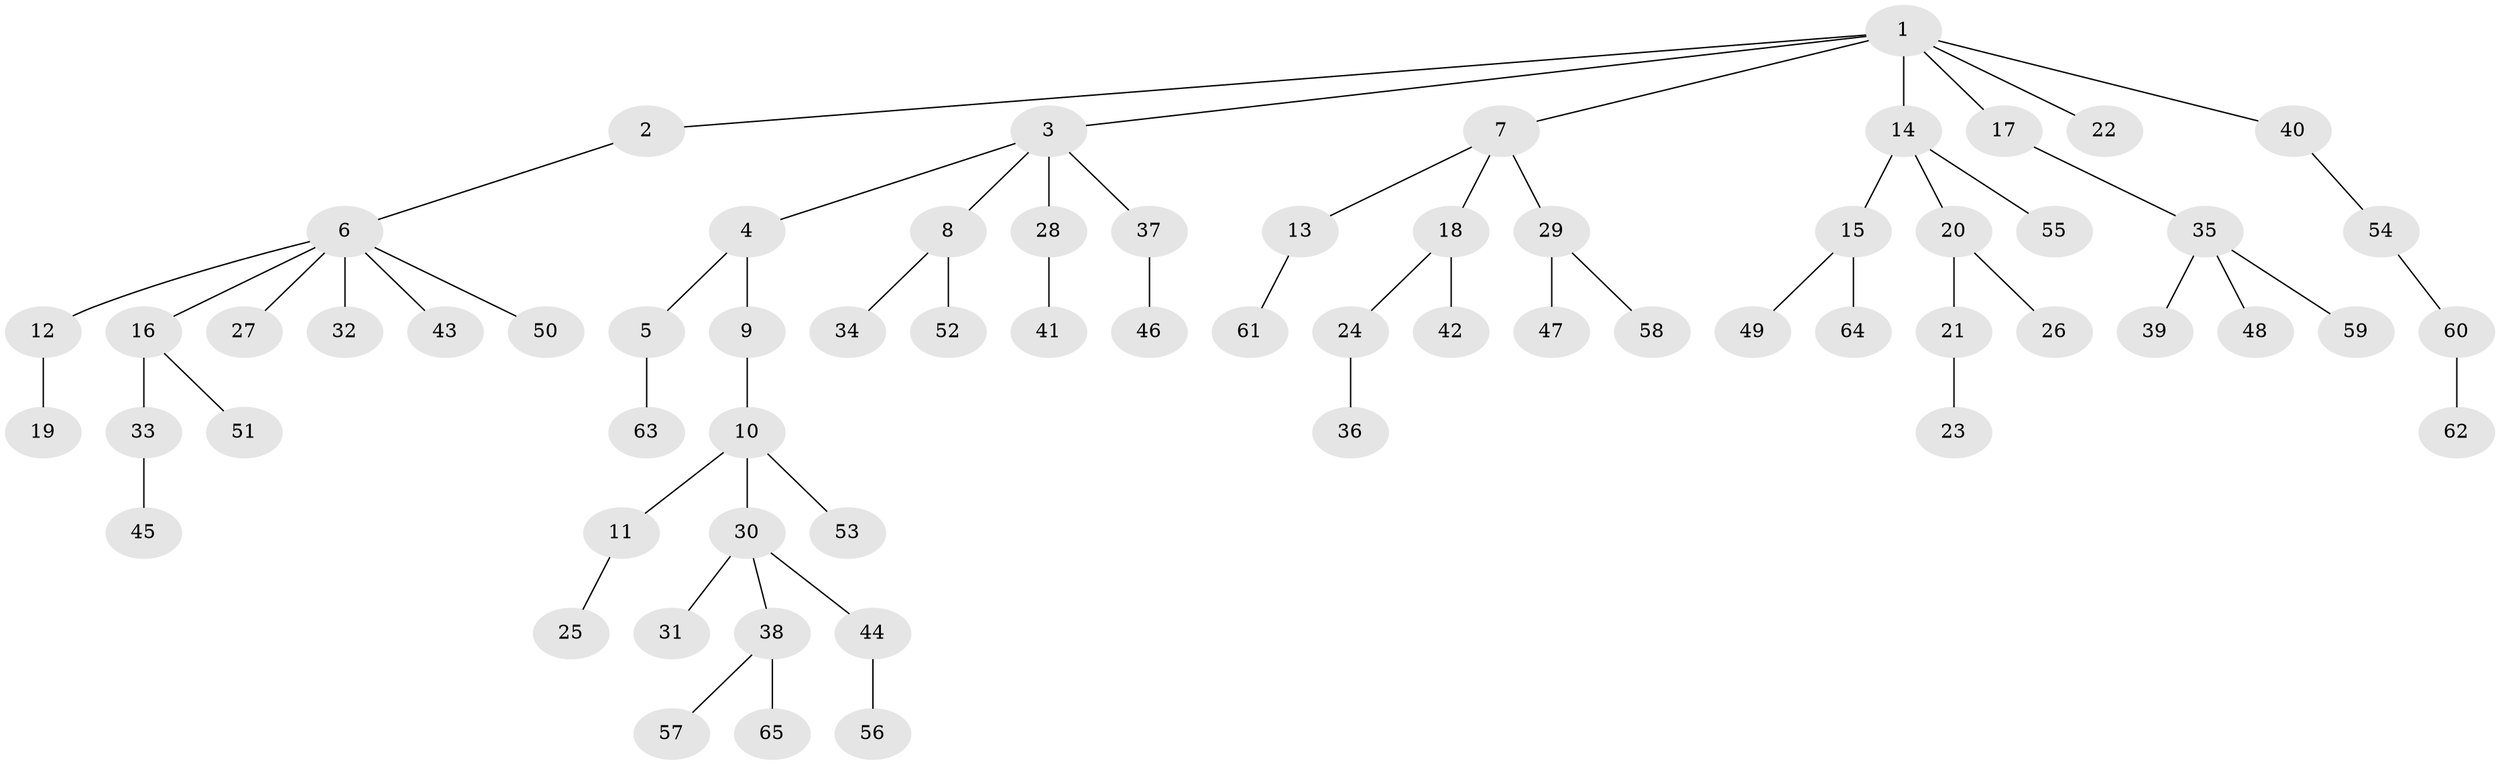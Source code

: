 // Generated by graph-tools (version 1.1) at 2025/53/03/09/25 04:53:41]
// undirected, 65 vertices, 64 edges
graph export_dot {
graph [start="1"]
  node [color=gray90,style=filled];
  1;
  2;
  3;
  4;
  5;
  6;
  7;
  8;
  9;
  10;
  11;
  12;
  13;
  14;
  15;
  16;
  17;
  18;
  19;
  20;
  21;
  22;
  23;
  24;
  25;
  26;
  27;
  28;
  29;
  30;
  31;
  32;
  33;
  34;
  35;
  36;
  37;
  38;
  39;
  40;
  41;
  42;
  43;
  44;
  45;
  46;
  47;
  48;
  49;
  50;
  51;
  52;
  53;
  54;
  55;
  56;
  57;
  58;
  59;
  60;
  61;
  62;
  63;
  64;
  65;
  1 -- 2;
  1 -- 3;
  1 -- 7;
  1 -- 14;
  1 -- 17;
  1 -- 22;
  1 -- 40;
  2 -- 6;
  3 -- 4;
  3 -- 8;
  3 -- 28;
  3 -- 37;
  4 -- 5;
  4 -- 9;
  5 -- 63;
  6 -- 12;
  6 -- 16;
  6 -- 27;
  6 -- 32;
  6 -- 43;
  6 -- 50;
  7 -- 13;
  7 -- 18;
  7 -- 29;
  8 -- 34;
  8 -- 52;
  9 -- 10;
  10 -- 11;
  10 -- 30;
  10 -- 53;
  11 -- 25;
  12 -- 19;
  13 -- 61;
  14 -- 15;
  14 -- 20;
  14 -- 55;
  15 -- 49;
  15 -- 64;
  16 -- 33;
  16 -- 51;
  17 -- 35;
  18 -- 24;
  18 -- 42;
  20 -- 21;
  20 -- 26;
  21 -- 23;
  24 -- 36;
  28 -- 41;
  29 -- 47;
  29 -- 58;
  30 -- 31;
  30 -- 38;
  30 -- 44;
  33 -- 45;
  35 -- 39;
  35 -- 48;
  35 -- 59;
  37 -- 46;
  38 -- 57;
  38 -- 65;
  40 -- 54;
  44 -- 56;
  54 -- 60;
  60 -- 62;
}
